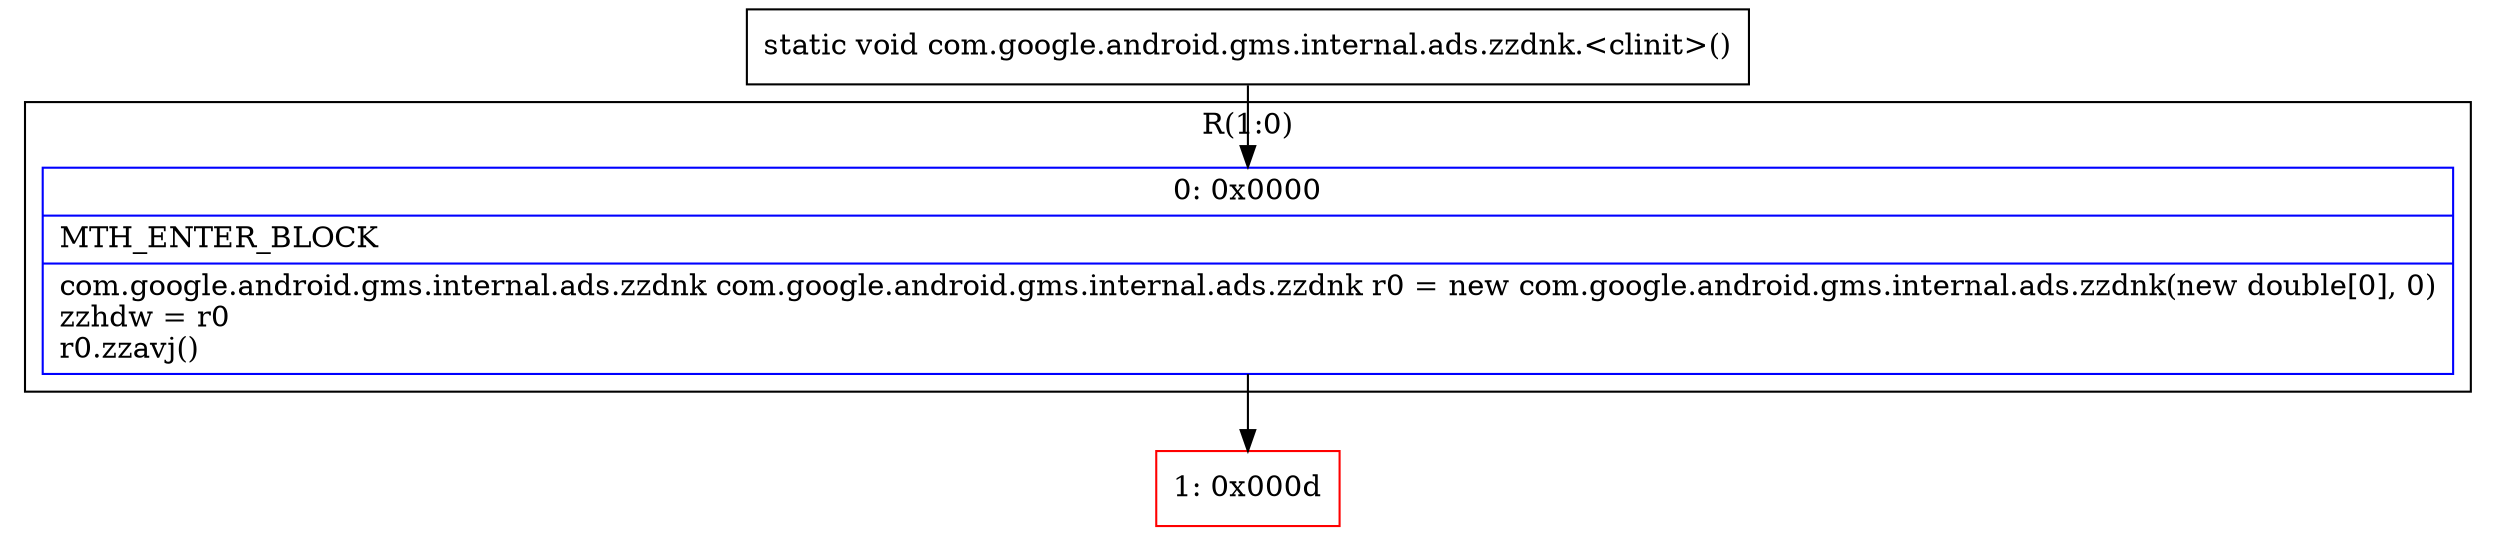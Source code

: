 digraph "CFG forcom.google.android.gms.internal.ads.zzdnk.\<clinit\>()V" {
subgraph cluster_Region_955048142 {
label = "R(1:0)";
node [shape=record,color=blue];
Node_0 [shape=record,label="{0\:\ 0x0000|MTH_ENTER_BLOCK\l|com.google.android.gms.internal.ads.zzdnk com.google.android.gms.internal.ads.zzdnk r0 = new com.google.android.gms.internal.ads.zzdnk(new double[0], 0)\lzzhdw = r0\lr0.zzavj()\l}"];
}
Node_1 [shape=record,color=red,label="{1\:\ 0x000d}"];
MethodNode[shape=record,label="{static void com.google.android.gms.internal.ads.zzdnk.\<clinit\>() }"];
MethodNode -> Node_0;
Node_0 -> Node_1;
}

